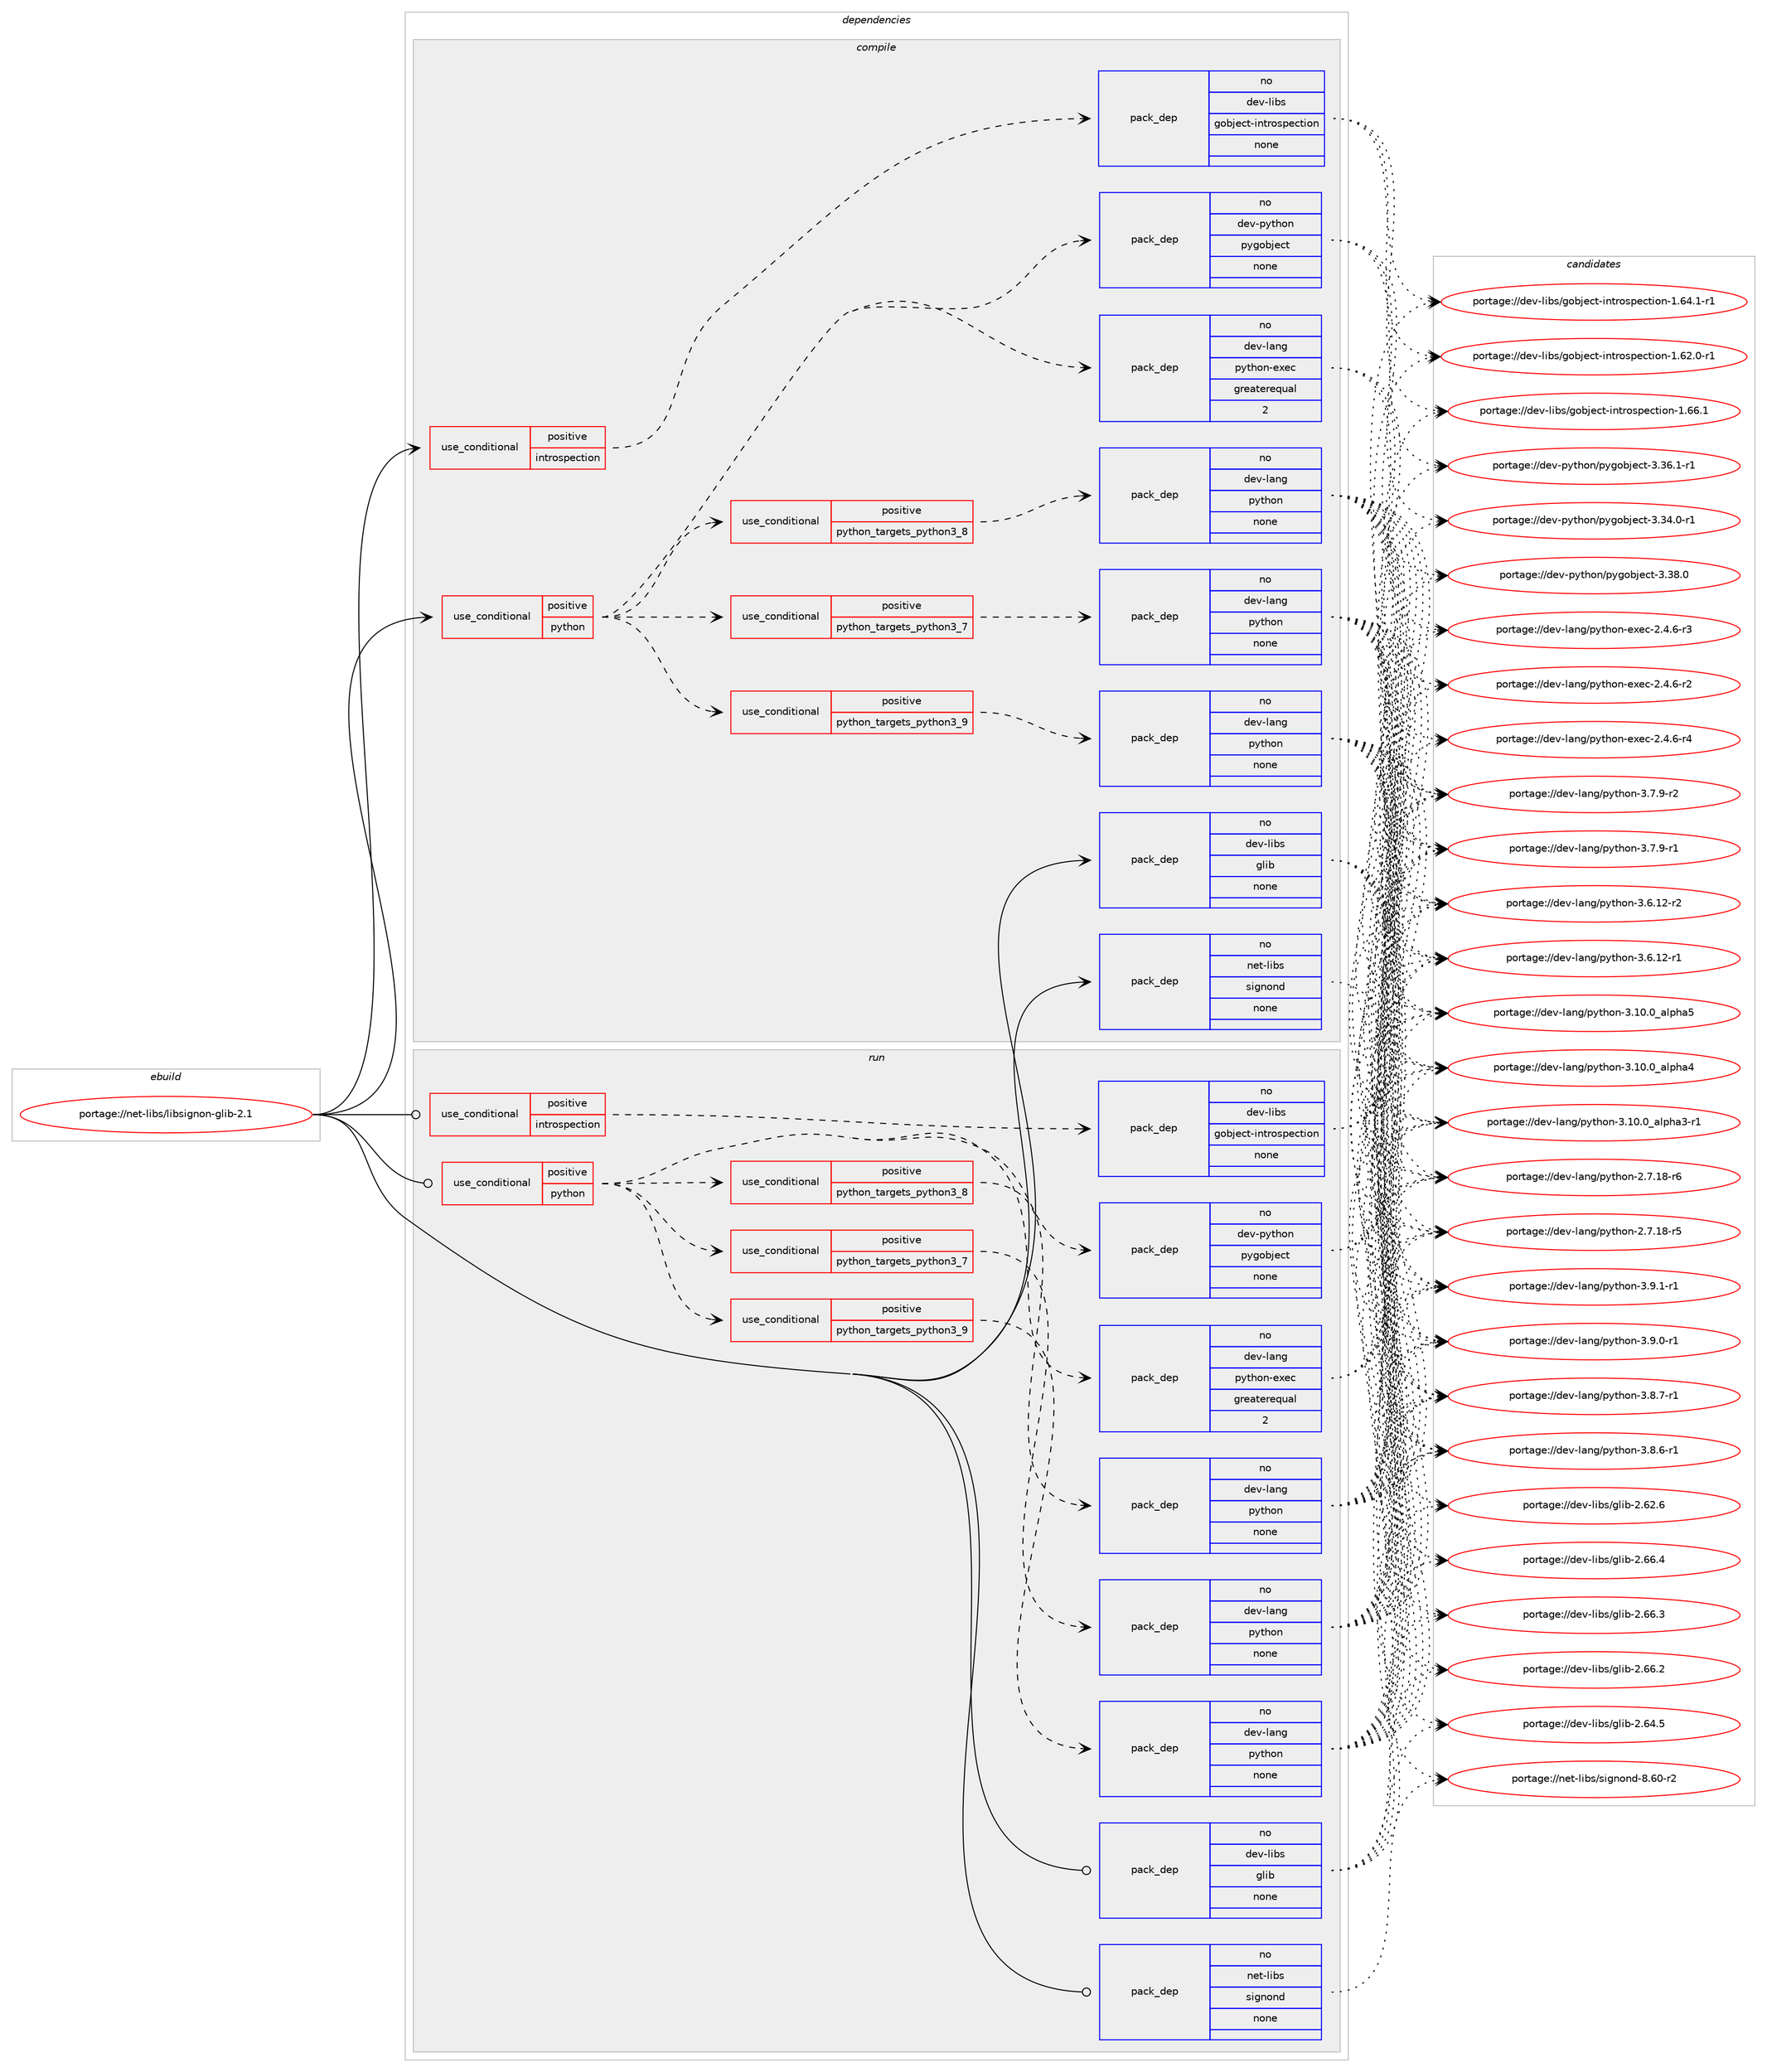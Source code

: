 digraph prolog {

# *************
# Graph options
# *************

newrank=true;
concentrate=true;
compound=true;
graph [rankdir=LR,fontname=Helvetica,fontsize=10,ranksep=1.5];#, ranksep=2.5, nodesep=0.2];
edge  [arrowhead=vee];
node  [fontname=Helvetica,fontsize=10];

# **********
# The ebuild
# **********

subgraph cluster_leftcol {
color=gray;
rank=same;
label=<<i>ebuild</i>>;
id [label="portage://net-libs/libsignon-glib-2.1", color=red, width=4, href="../net-libs/libsignon-glib-2.1.svg"];
}

# ****************
# The dependencies
# ****************

subgraph cluster_midcol {
color=gray;
label=<<i>dependencies</i>>;
subgraph cluster_compile {
fillcolor="#eeeeee";
style=filled;
label=<<i>compile</i>>;
subgraph cond8266 {
dependency27084 [label=<<TABLE BORDER="0" CELLBORDER="1" CELLSPACING="0" CELLPADDING="4"><TR><TD ROWSPAN="3" CELLPADDING="10">use_conditional</TD></TR><TR><TD>positive</TD></TR><TR><TD>introspection</TD></TR></TABLE>>, shape=none, color=red];
subgraph pack18587 {
dependency27085 [label=<<TABLE BORDER="0" CELLBORDER="1" CELLSPACING="0" CELLPADDING="4" WIDTH="220"><TR><TD ROWSPAN="6" CELLPADDING="30">pack_dep</TD></TR><TR><TD WIDTH="110">no</TD></TR><TR><TD>dev-libs</TD></TR><TR><TD>gobject-introspection</TD></TR><TR><TD>none</TD></TR><TR><TD></TD></TR></TABLE>>, shape=none, color=blue];
}
dependency27084:e -> dependency27085:w [weight=20,style="dashed",arrowhead="vee"];
}
id:e -> dependency27084:w [weight=20,style="solid",arrowhead="vee"];
subgraph cond8267 {
dependency27086 [label=<<TABLE BORDER="0" CELLBORDER="1" CELLSPACING="0" CELLPADDING="4"><TR><TD ROWSPAN="3" CELLPADDING="10">use_conditional</TD></TR><TR><TD>positive</TD></TR><TR><TD>python</TD></TR></TABLE>>, shape=none, color=red];
subgraph cond8268 {
dependency27087 [label=<<TABLE BORDER="0" CELLBORDER="1" CELLSPACING="0" CELLPADDING="4"><TR><TD ROWSPAN="3" CELLPADDING="10">use_conditional</TD></TR><TR><TD>positive</TD></TR><TR><TD>python_targets_python3_7</TD></TR></TABLE>>, shape=none, color=red];
subgraph pack18588 {
dependency27088 [label=<<TABLE BORDER="0" CELLBORDER="1" CELLSPACING="0" CELLPADDING="4" WIDTH="220"><TR><TD ROWSPAN="6" CELLPADDING="30">pack_dep</TD></TR><TR><TD WIDTH="110">no</TD></TR><TR><TD>dev-lang</TD></TR><TR><TD>python</TD></TR><TR><TD>none</TD></TR><TR><TD></TD></TR></TABLE>>, shape=none, color=blue];
}
dependency27087:e -> dependency27088:w [weight=20,style="dashed",arrowhead="vee"];
}
dependency27086:e -> dependency27087:w [weight=20,style="dashed",arrowhead="vee"];
subgraph cond8269 {
dependency27089 [label=<<TABLE BORDER="0" CELLBORDER="1" CELLSPACING="0" CELLPADDING="4"><TR><TD ROWSPAN="3" CELLPADDING="10">use_conditional</TD></TR><TR><TD>positive</TD></TR><TR><TD>python_targets_python3_8</TD></TR></TABLE>>, shape=none, color=red];
subgraph pack18589 {
dependency27090 [label=<<TABLE BORDER="0" CELLBORDER="1" CELLSPACING="0" CELLPADDING="4" WIDTH="220"><TR><TD ROWSPAN="6" CELLPADDING="30">pack_dep</TD></TR><TR><TD WIDTH="110">no</TD></TR><TR><TD>dev-lang</TD></TR><TR><TD>python</TD></TR><TR><TD>none</TD></TR><TR><TD></TD></TR></TABLE>>, shape=none, color=blue];
}
dependency27089:e -> dependency27090:w [weight=20,style="dashed",arrowhead="vee"];
}
dependency27086:e -> dependency27089:w [weight=20,style="dashed",arrowhead="vee"];
subgraph cond8270 {
dependency27091 [label=<<TABLE BORDER="0" CELLBORDER="1" CELLSPACING="0" CELLPADDING="4"><TR><TD ROWSPAN="3" CELLPADDING="10">use_conditional</TD></TR><TR><TD>positive</TD></TR><TR><TD>python_targets_python3_9</TD></TR></TABLE>>, shape=none, color=red];
subgraph pack18590 {
dependency27092 [label=<<TABLE BORDER="0" CELLBORDER="1" CELLSPACING="0" CELLPADDING="4" WIDTH="220"><TR><TD ROWSPAN="6" CELLPADDING="30">pack_dep</TD></TR><TR><TD WIDTH="110">no</TD></TR><TR><TD>dev-lang</TD></TR><TR><TD>python</TD></TR><TR><TD>none</TD></TR><TR><TD></TD></TR></TABLE>>, shape=none, color=blue];
}
dependency27091:e -> dependency27092:w [weight=20,style="dashed",arrowhead="vee"];
}
dependency27086:e -> dependency27091:w [weight=20,style="dashed",arrowhead="vee"];
subgraph pack18591 {
dependency27093 [label=<<TABLE BORDER="0" CELLBORDER="1" CELLSPACING="0" CELLPADDING="4" WIDTH="220"><TR><TD ROWSPAN="6" CELLPADDING="30">pack_dep</TD></TR><TR><TD WIDTH="110">no</TD></TR><TR><TD>dev-lang</TD></TR><TR><TD>python-exec</TD></TR><TR><TD>greaterequal</TD></TR><TR><TD>2</TD></TR></TABLE>>, shape=none, color=blue];
}
dependency27086:e -> dependency27093:w [weight=20,style="dashed",arrowhead="vee"];
subgraph pack18592 {
dependency27094 [label=<<TABLE BORDER="0" CELLBORDER="1" CELLSPACING="0" CELLPADDING="4" WIDTH="220"><TR><TD ROWSPAN="6" CELLPADDING="30">pack_dep</TD></TR><TR><TD WIDTH="110">no</TD></TR><TR><TD>dev-python</TD></TR><TR><TD>pygobject</TD></TR><TR><TD>none</TD></TR><TR><TD></TD></TR></TABLE>>, shape=none, color=blue];
}
dependency27086:e -> dependency27094:w [weight=20,style="dashed",arrowhead="vee"];
}
id:e -> dependency27086:w [weight=20,style="solid",arrowhead="vee"];
subgraph pack18593 {
dependency27095 [label=<<TABLE BORDER="0" CELLBORDER="1" CELLSPACING="0" CELLPADDING="4" WIDTH="220"><TR><TD ROWSPAN="6" CELLPADDING="30">pack_dep</TD></TR><TR><TD WIDTH="110">no</TD></TR><TR><TD>dev-libs</TD></TR><TR><TD>glib</TD></TR><TR><TD>none</TD></TR><TR><TD></TD></TR></TABLE>>, shape=none, color=blue];
}
id:e -> dependency27095:w [weight=20,style="solid",arrowhead="vee"];
subgraph pack18594 {
dependency27096 [label=<<TABLE BORDER="0" CELLBORDER="1" CELLSPACING="0" CELLPADDING="4" WIDTH="220"><TR><TD ROWSPAN="6" CELLPADDING="30">pack_dep</TD></TR><TR><TD WIDTH="110">no</TD></TR><TR><TD>net-libs</TD></TR><TR><TD>signond</TD></TR><TR><TD>none</TD></TR><TR><TD></TD></TR></TABLE>>, shape=none, color=blue];
}
id:e -> dependency27096:w [weight=20,style="solid",arrowhead="vee"];
}
subgraph cluster_compileandrun {
fillcolor="#eeeeee";
style=filled;
label=<<i>compile and run</i>>;
}
subgraph cluster_run {
fillcolor="#eeeeee";
style=filled;
label=<<i>run</i>>;
subgraph cond8271 {
dependency27097 [label=<<TABLE BORDER="0" CELLBORDER="1" CELLSPACING="0" CELLPADDING="4"><TR><TD ROWSPAN="3" CELLPADDING="10">use_conditional</TD></TR><TR><TD>positive</TD></TR><TR><TD>introspection</TD></TR></TABLE>>, shape=none, color=red];
subgraph pack18595 {
dependency27098 [label=<<TABLE BORDER="0" CELLBORDER="1" CELLSPACING="0" CELLPADDING="4" WIDTH="220"><TR><TD ROWSPAN="6" CELLPADDING="30">pack_dep</TD></TR><TR><TD WIDTH="110">no</TD></TR><TR><TD>dev-libs</TD></TR><TR><TD>gobject-introspection</TD></TR><TR><TD>none</TD></TR><TR><TD></TD></TR></TABLE>>, shape=none, color=blue];
}
dependency27097:e -> dependency27098:w [weight=20,style="dashed",arrowhead="vee"];
}
id:e -> dependency27097:w [weight=20,style="solid",arrowhead="odot"];
subgraph cond8272 {
dependency27099 [label=<<TABLE BORDER="0" CELLBORDER="1" CELLSPACING="0" CELLPADDING="4"><TR><TD ROWSPAN="3" CELLPADDING="10">use_conditional</TD></TR><TR><TD>positive</TD></TR><TR><TD>python</TD></TR></TABLE>>, shape=none, color=red];
subgraph cond8273 {
dependency27100 [label=<<TABLE BORDER="0" CELLBORDER="1" CELLSPACING="0" CELLPADDING="4"><TR><TD ROWSPAN="3" CELLPADDING="10">use_conditional</TD></TR><TR><TD>positive</TD></TR><TR><TD>python_targets_python3_7</TD></TR></TABLE>>, shape=none, color=red];
subgraph pack18596 {
dependency27101 [label=<<TABLE BORDER="0" CELLBORDER="1" CELLSPACING="0" CELLPADDING="4" WIDTH="220"><TR><TD ROWSPAN="6" CELLPADDING="30">pack_dep</TD></TR><TR><TD WIDTH="110">no</TD></TR><TR><TD>dev-lang</TD></TR><TR><TD>python</TD></TR><TR><TD>none</TD></TR><TR><TD></TD></TR></TABLE>>, shape=none, color=blue];
}
dependency27100:e -> dependency27101:w [weight=20,style="dashed",arrowhead="vee"];
}
dependency27099:e -> dependency27100:w [weight=20,style="dashed",arrowhead="vee"];
subgraph cond8274 {
dependency27102 [label=<<TABLE BORDER="0" CELLBORDER="1" CELLSPACING="0" CELLPADDING="4"><TR><TD ROWSPAN="3" CELLPADDING="10">use_conditional</TD></TR><TR><TD>positive</TD></TR><TR><TD>python_targets_python3_8</TD></TR></TABLE>>, shape=none, color=red];
subgraph pack18597 {
dependency27103 [label=<<TABLE BORDER="0" CELLBORDER="1" CELLSPACING="0" CELLPADDING="4" WIDTH="220"><TR><TD ROWSPAN="6" CELLPADDING="30">pack_dep</TD></TR><TR><TD WIDTH="110">no</TD></TR><TR><TD>dev-lang</TD></TR><TR><TD>python</TD></TR><TR><TD>none</TD></TR><TR><TD></TD></TR></TABLE>>, shape=none, color=blue];
}
dependency27102:e -> dependency27103:w [weight=20,style="dashed",arrowhead="vee"];
}
dependency27099:e -> dependency27102:w [weight=20,style="dashed",arrowhead="vee"];
subgraph cond8275 {
dependency27104 [label=<<TABLE BORDER="0" CELLBORDER="1" CELLSPACING="0" CELLPADDING="4"><TR><TD ROWSPAN="3" CELLPADDING="10">use_conditional</TD></TR><TR><TD>positive</TD></TR><TR><TD>python_targets_python3_9</TD></TR></TABLE>>, shape=none, color=red];
subgraph pack18598 {
dependency27105 [label=<<TABLE BORDER="0" CELLBORDER="1" CELLSPACING="0" CELLPADDING="4" WIDTH="220"><TR><TD ROWSPAN="6" CELLPADDING="30">pack_dep</TD></TR><TR><TD WIDTH="110">no</TD></TR><TR><TD>dev-lang</TD></TR><TR><TD>python</TD></TR><TR><TD>none</TD></TR><TR><TD></TD></TR></TABLE>>, shape=none, color=blue];
}
dependency27104:e -> dependency27105:w [weight=20,style="dashed",arrowhead="vee"];
}
dependency27099:e -> dependency27104:w [weight=20,style="dashed",arrowhead="vee"];
subgraph pack18599 {
dependency27106 [label=<<TABLE BORDER="0" CELLBORDER="1" CELLSPACING="0" CELLPADDING="4" WIDTH="220"><TR><TD ROWSPAN="6" CELLPADDING="30">pack_dep</TD></TR><TR><TD WIDTH="110">no</TD></TR><TR><TD>dev-lang</TD></TR><TR><TD>python-exec</TD></TR><TR><TD>greaterequal</TD></TR><TR><TD>2</TD></TR></TABLE>>, shape=none, color=blue];
}
dependency27099:e -> dependency27106:w [weight=20,style="dashed",arrowhead="vee"];
subgraph pack18600 {
dependency27107 [label=<<TABLE BORDER="0" CELLBORDER="1" CELLSPACING="0" CELLPADDING="4" WIDTH="220"><TR><TD ROWSPAN="6" CELLPADDING="30">pack_dep</TD></TR><TR><TD WIDTH="110">no</TD></TR><TR><TD>dev-python</TD></TR><TR><TD>pygobject</TD></TR><TR><TD>none</TD></TR><TR><TD></TD></TR></TABLE>>, shape=none, color=blue];
}
dependency27099:e -> dependency27107:w [weight=20,style="dashed",arrowhead="vee"];
}
id:e -> dependency27099:w [weight=20,style="solid",arrowhead="odot"];
subgraph pack18601 {
dependency27108 [label=<<TABLE BORDER="0" CELLBORDER="1" CELLSPACING="0" CELLPADDING="4" WIDTH="220"><TR><TD ROWSPAN="6" CELLPADDING="30">pack_dep</TD></TR><TR><TD WIDTH="110">no</TD></TR><TR><TD>dev-libs</TD></TR><TR><TD>glib</TD></TR><TR><TD>none</TD></TR><TR><TD></TD></TR></TABLE>>, shape=none, color=blue];
}
id:e -> dependency27108:w [weight=20,style="solid",arrowhead="odot"];
subgraph pack18602 {
dependency27109 [label=<<TABLE BORDER="0" CELLBORDER="1" CELLSPACING="0" CELLPADDING="4" WIDTH="220"><TR><TD ROWSPAN="6" CELLPADDING="30">pack_dep</TD></TR><TR><TD WIDTH="110">no</TD></TR><TR><TD>net-libs</TD></TR><TR><TD>signond</TD></TR><TR><TD>none</TD></TR><TR><TD></TD></TR></TABLE>>, shape=none, color=blue];
}
id:e -> dependency27109:w [weight=20,style="solid",arrowhead="odot"];
}
}

# **************
# The candidates
# **************

subgraph cluster_choices {
rank=same;
color=gray;
label=<<i>candidates</i>>;

subgraph choice18587 {
color=black;
nodesep=1;
choice1001011184510810598115471031119810610199116451051101161141111151121019911610511111045494654544649 [label="portage://dev-libs/gobject-introspection-1.66.1", color=red, width=4,href="../dev-libs/gobject-introspection-1.66.1.svg"];
choice10010111845108105981154710311198106101991164510511011611411111511210199116105111110454946545246494511449 [label="portage://dev-libs/gobject-introspection-1.64.1-r1", color=red, width=4,href="../dev-libs/gobject-introspection-1.64.1-r1.svg"];
choice10010111845108105981154710311198106101991164510511011611411111511210199116105111110454946545046484511449 [label="portage://dev-libs/gobject-introspection-1.62.0-r1", color=red, width=4,href="../dev-libs/gobject-introspection-1.62.0-r1.svg"];
dependency27085:e -> choice1001011184510810598115471031119810610199116451051101161141111151121019911610511111045494654544649:w [style=dotted,weight="100"];
dependency27085:e -> choice10010111845108105981154710311198106101991164510511011611411111511210199116105111110454946545246494511449:w [style=dotted,weight="100"];
dependency27085:e -> choice10010111845108105981154710311198106101991164510511011611411111511210199116105111110454946545046484511449:w [style=dotted,weight="100"];
}
subgraph choice18588 {
color=black;
nodesep=1;
choice1001011184510897110103471121211161041111104551465746494511449 [label="portage://dev-lang/python-3.9.1-r1", color=red, width=4,href="../dev-lang/python-3.9.1-r1.svg"];
choice1001011184510897110103471121211161041111104551465746484511449 [label="portage://dev-lang/python-3.9.0-r1", color=red, width=4,href="../dev-lang/python-3.9.0-r1.svg"];
choice1001011184510897110103471121211161041111104551465646554511449 [label="portage://dev-lang/python-3.8.7-r1", color=red, width=4,href="../dev-lang/python-3.8.7-r1.svg"];
choice1001011184510897110103471121211161041111104551465646544511449 [label="portage://dev-lang/python-3.8.6-r1", color=red, width=4,href="../dev-lang/python-3.8.6-r1.svg"];
choice1001011184510897110103471121211161041111104551465546574511450 [label="portage://dev-lang/python-3.7.9-r2", color=red, width=4,href="../dev-lang/python-3.7.9-r2.svg"];
choice1001011184510897110103471121211161041111104551465546574511449 [label="portage://dev-lang/python-3.7.9-r1", color=red, width=4,href="../dev-lang/python-3.7.9-r1.svg"];
choice100101118451089711010347112121116104111110455146544649504511450 [label="portage://dev-lang/python-3.6.12-r2", color=red, width=4,href="../dev-lang/python-3.6.12-r2.svg"];
choice100101118451089711010347112121116104111110455146544649504511449 [label="portage://dev-lang/python-3.6.12-r1", color=red, width=4,href="../dev-lang/python-3.6.12-r1.svg"];
choice1001011184510897110103471121211161041111104551464948464895971081121049753 [label="portage://dev-lang/python-3.10.0_alpha5", color=red, width=4,href="../dev-lang/python-3.10.0_alpha5.svg"];
choice1001011184510897110103471121211161041111104551464948464895971081121049752 [label="portage://dev-lang/python-3.10.0_alpha4", color=red, width=4,href="../dev-lang/python-3.10.0_alpha4.svg"];
choice10010111845108971101034711212111610411111045514649484648959710811210497514511449 [label="portage://dev-lang/python-3.10.0_alpha3-r1", color=red, width=4,href="../dev-lang/python-3.10.0_alpha3-r1.svg"];
choice100101118451089711010347112121116104111110455046554649564511454 [label="portage://dev-lang/python-2.7.18-r6", color=red, width=4,href="../dev-lang/python-2.7.18-r6.svg"];
choice100101118451089711010347112121116104111110455046554649564511453 [label="portage://dev-lang/python-2.7.18-r5", color=red, width=4,href="../dev-lang/python-2.7.18-r5.svg"];
dependency27088:e -> choice1001011184510897110103471121211161041111104551465746494511449:w [style=dotted,weight="100"];
dependency27088:e -> choice1001011184510897110103471121211161041111104551465746484511449:w [style=dotted,weight="100"];
dependency27088:e -> choice1001011184510897110103471121211161041111104551465646554511449:w [style=dotted,weight="100"];
dependency27088:e -> choice1001011184510897110103471121211161041111104551465646544511449:w [style=dotted,weight="100"];
dependency27088:e -> choice1001011184510897110103471121211161041111104551465546574511450:w [style=dotted,weight="100"];
dependency27088:e -> choice1001011184510897110103471121211161041111104551465546574511449:w [style=dotted,weight="100"];
dependency27088:e -> choice100101118451089711010347112121116104111110455146544649504511450:w [style=dotted,weight="100"];
dependency27088:e -> choice100101118451089711010347112121116104111110455146544649504511449:w [style=dotted,weight="100"];
dependency27088:e -> choice1001011184510897110103471121211161041111104551464948464895971081121049753:w [style=dotted,weight="100"];
dependency27088:e -> choice1001011184510897110103471121211161041111104551464948464895971081121049752:w [style=dotted,weight="100"];
dependency27088:e -> choice10010111845108971101034711212111610411111045514649484648959710811210497514511449:w [style=dotted,weight="100"];
dependency27088:e -> choice100101118451089711010347112121116104111110455046554649564511454:w [style=dotted,weight="100"];
dependency27088:e -> choice100101118451089711010347112121116104111110455046554649564511453:w [style=dotted,weight="100"];
}
subgraph choice18589 {
color=black;
nodesep=1;
choice1001011184510897110103471121211161041111104551465746494511449 [label="portage://dev-lang/python-3.9.1-r1", color=red, width=4,href="../dev-lang/python-3.9.1-r1.svg"];
choice1001011184510897110103471121211161041111104551465746484511449 [label="portage://dev-lang/python-3.9.0-r1", color=red, width=4,href="../dev-lang/python-3.9.0-r1.svg"];
choice1001011184510897110103471121211161041111104551465646554511449 [label="portage://dev-lang/python-3.8.7-r1", color=red, width=4,href="../dev-lang/python-3.8.7-r1.svg"];
choice1001011184510897110103471121211161041111104551465646544511449 [label="portage://dev-lang/python-3.8.6-r1", color=red, width=4,href="../dev-lang/python-3.8.6-r1.svg"];
choice1001011184510897110103471121211161041111104551465546574511450 [label="portage://dev-lang/python-3.7.9-r2", color=red, width=4,href="../dev-lang/python-3.7.9-r2.svg"];
choice1001011184510897110103471121211161041111104551465546574511449 [label="portage://dev-lang/python-3.7.9-r1", color=red, width=4,href="../dev-lang/python-3.7.9-r1.svg"];
choice100101118451089711010347112121116104111110455146544649504511450 [label="portage://dev-lang/python-3.6.12-r2", color=red, width=4,href="../dev-lang/python-3.6.12-r2.svg"];
choice100101118451089711010347112121116104111110455146544649504511449 [label="portage://dev-lang/python-3.6.12-r1", color=red, width=4,href="../dev-lang/python-3.6.12-r1.svg"];
choice1001011184510897110103471121211161041111104551464948464895971081121049753 [label="portage://dev-lang/python-3.10.0_alpha5", color=red, width=4,href="../dev-lang/python-3.10.0_alpha5.svg"];
choice1001011184510897110103471121211161041111104551464948464895971081121049752 [label="portage://dev-lang/python-3.10.0_alpha4", color=red, width=4,href="../dev-lang/python-3.10.0_alpha4.svg"];
choice10010111845108971101034711212111610411111045514649484648959710811210497514511449 [label="portage://dev-lang/python-3.10.0_alpha3-r1", color=red, width=4,href="../dev-lang/python-3.10.0_alpha3-r1.svg"];
choice100101118451089711010347112121116104111110455046554649564511454 [label="portage://dev-lang/python-2.7.18-r6", color=red, width=4,href="../dev-lang/python-2.7.18-r6.svg"];
choice100101118451089711010347112121116104111110455046554649564511453 [label="portage://dev-lang/python-2.7.18-r5", color=red, width=4,href="../dev-lang/python-2.7.18-r5.svg"];
dependency27090:e -> choice1001011184510897110103471121211161041111104551465746494511449:w [style=dotted,weight="100"];
dependency27090:e -> choice1001011184510897110103471121211161041111104551465746484511449:w [style=dotted,weight="100"];
dependency27090:e -> choice1001011184510897110103471121211161041111104551465646554511449:w [style=dotted,weight="100"];
dependency27090:e -> choice1001011184510897110103471121211161041111104551465646544511449:w [style=dotted,weight="100"];
dependency27090:e -> choice1001011184510897110103471121211161041111104551465546574511450:w [style=dotted,weight="100"];
dependency27090:e -> choice1001011184510897110103471121211161041111104551465546574511449:w [style=dotted,weight="100"];
dependency27090:e -> choice100101118451089711010347112121116104111110455146544649504511450:w [style=dotted,weight="100"];
dependency27090:e -> choice100101118451089711010347112121116104111110455146544649504511449:w [style=dotted,weight="100"];
dependency27090:e -> choice1001011184510897110103471121211161041111104551464948464895971081121049753:w [style=dotted,weight="100"];
dependency27090:e -> choice1001011184510897110103471121211161041111104551464948464895971081121049752:w [style=dotted,weight="100"];
dependency27090:e -> choice10010111845108971101034711212111610411111045514649484648959710811210497514511449:w [style=dotted,weight="100"];
dependency27090:e -> choice100101118451089711010347112121116104111110455046554649564511454:w [style=dotted,weight="100"];
dependency27090:e -> choice100101118451089711010347112121116104111110455046554649564511453:w [style=dotted,weight="100"];
}
subgraph choice18590 {
color=black;
nodesep=1;
choice1001011184510897110103471121211161041111104551465746494511449 [label="portage://dev-lang/python-3.9.1-r1", color=red, width=4,href="../dev-lang/python-3.9.1-r1.svg"];
choice1001011184510897110103471121211161041111104551465746484511449 [label="portage://dev-lang/python-3.9.0-r1", color=red, width=4,href="../dev-lang/python-3.9.0-r1.svg"];
choice1001011184510897110103471121211161041111104551465646554511449 [label="portage://dev-lang/python-3.8.7-r1", color=red, width=4,href="../dev-lang/python-3.8.7-r1.svg"];
choice1001011184510897110103471121211161041111104551465646544511449 [label="portage://dev-lang/python-3.8.6-r1", color=red, width=4,href="../dev-lang/python-3.8.6-r1.svg"];
choice1001011184510897110103471121211161041111104551465546574511450 [label="portage://dev-lang/python-3.7.9-r2", color=red, width=4,href="../dev-lang/python-3.7.9-r2.svg"];
choice1001011184510897110103471121211161041111104551465546574511449 [label="portage://dev-lang/python-3.7.9-r1", color=red, width=4,href="../dev-lang/python-3.7.9-r1.svg"];
choice100101118451089711010347112121116104111110455146544649504511450 [label="portage://dev-lang/python-3.6.12-r2", color=red, width=4,href="../dev-lang/python-3.6.12-r2.svg"];
choice100101118451089711010347112121116104111110455146544649504511449 [label="portage://dev-lang/python-3.6.12-r1", color=red, width=4,href="../dev-lang/python-3.6.12-r1.svg"];
choice1001011184510897110103471121211161041111104551464948464895971081121049753 [label="portage://dev-lang/python-3.10.0_alpha5", color=red, width=4,href="../dev-lang/python-3.10.0_alpha5.svg"];
choice1001011184510897110103471121211161041111104551464948464895971081121049752 [label="portage://dev-lang/python-3.10.0_alpha4", color=red, width=4,href="../dev-lang/python-3.10.0_alpha4.svg"];
choice10010111845108971101034711212111610411111045514649484648959710811210497514511449 [label="portage://dev-lang/python-3.10.0_alpha3-r1", color=red, width=4,href="../dev-lang/python-3.10.0_alpha3-r1.svg"];
choice100101118451089711010347112121116104111110455046554649564511454 [label="portage://dev-lang/python-2.7.18-r6", color=red, width=4,href="../dev-lang/python-2.7.18-r6.svg"];
choice100101118451089711010347112121116104111110455046554649564511453 [label="portage://dev-lang/python-2.7.18-r5", color=red, width=4,href="../dev-lang/python-2.7.18-r5.svg"];
dependency27092:e -> choice1001011184510897110103471121211161041111104551465746494511449:w [style=dotted,weight="100"];
dependency27092:e -> choice1001011184510897110103471121211161041111104551465746484511449:w [style=dotted,weight="100"];
dependency27092:e -> choice1001011184510897110103471121211161041111104551465646554511449:w [style=dotted,weight="100"];
dependency27092:e -> choice1001011184510897110103471121211161041111104551465646544511449:w [style=dotted,weight="100"];
dependency27092:e -> choice1001011184510897110103471121211161041111104551465546574511450:w [style=dotted,weight="100"];
dependency27092:e -> choice1001011184510897110103471121211161041111104551465546574511449:w [style=dotted,weight="100"];
dependency27092:e -> choice100101118451089711010347112121116104111110455146544649504511450:w [style=dotted,weight="100"];
dependency27092:e -> choice100101118451089711010347112121116104111110455146544649504511449:w [style=dotted,weight="100"];
dependency27092:e -> choice1001011184510897110103471121211161041111104551464948464895971081121049753:w [style=dotted,weight="100"];
dependency27092:e -> choice1001011184510897110103471121211161041111104551464948464895971081121049752:w [style=dotted,weight="100"];
dependency27092:e -> choice10010111845108971101034711212111610411111045514649484648959710811210497514511449:w [style=dotted,weight="100"];
dependency27092:e -> choice100101118451089711010347112121116104111110455046554649564511454:w [style=dotted,weight="100"];
dependency27092:e -> choice100101118451089711010347112121116104111110455046554649564511453:w [style=dotted,weight="100"];
}
subgraph choice18591 {
color=black;
nodesep=1;
choice10010111845108971101034711212111610411111045101120101994550465246544511452 [label="portage://dev-lang/python-exec-2.4.6-r4", color=red, width=4,href="../dev-lang/python-exec-2.4.6-r4.svg"];
choice10010111845108971101034711212111610411111045101120101994550465246544511451 [label="portage://dev-lang/python-exec-2.4.6-r3", color=red, width=4,href="../dev-lang/python-exec-2.4.6-r3.svg"];
choice10010111845108971101034711212111610411111045101120101994550465246544511450 [label="portage://dev-lang/python-exec-2.4.6-r2", color=red, width=4,href="../dev-lang/python-exec-2.4.6-r2.svg"];
dependency27093:e -> choice10010111845108971101034711212111610411111045101120101994550465246544511452:w [style=dotted,weight="100"];
dependency27093:e -> choice10010111845108971101034711212111610411111045101120101994550465246544511451:w [style=dotted,weight="100"];
dependency27093:e -> choice10010111845108971101034711212111610411111045101120101994550465246544511450:w [style=dotted,weight="100"];
}
subgraph choice18592 {
color=black;
nodesep=1;
choice1001011184511212111610411111047112121103111981061019911645514651564648 [label="portage://dev-python/pygobject-3.38.0", color=red, width=4,href="../dev-python/pygobject-3.38.0.svg"];
choice10010111845112121116104111110471121211031119810610199116455146515446494511449 [label="portage://dev-python/pygobject-3.36.1-r1", color=red, width=4,href="../dev-python/pygobject-3.36.1-r1.svg"];
choice10010111845112121116104111110471121211031119810610199116455146515246484511449 [label="portage://dev-python/pygobject-3.34.0-r1", color=red, width=4,href="../dev-python/pygobject-3.34.0-r1.svg"];
dependency27094:e -> choice1001011184511212111610411111047112121103111981061019911645514651564648:w [style=dotted,weight="100"];
dependency27094:e -> choice10010111845112121116104111110471121211031119810610199116455146515446494511449:w [style=dotted,weight="100"];
dependency27094:e -> choice10010111845112121116104111110471121211031119810610199116455146515246484511449:w [style=dotted,weight="100"];
}
subgraph choice18593 {
color=black;
nodesep=1;
choice1001011184510810598115471031081059845504654544652 [label="portage://dev-libs/glib-2.66.4", color=red, width=4,href="../dev-libs/glib-2.66.4.svg"];
choice1001011184510810598115471031081059845504654544651 [label="portage://dev-libs/glib-2.66.3", color=red, width=4,href="../dev-libs/glib-2.66.3.svg"];
choice1001011184510810598115471031081059845504654544650 [label="portage://dev-libs/glib-2.66.2", color=red, width=4,href="../dev-libs/glib-2.66.2.svg"];
choice1001011184510810598115471031081059845504654524653 [label="portage://dev-libs/glib-2.64.5", color=red, width=4,href="../dev-libs/glib-2.64.5.svg"];
choice1001011184510810598115471031081059845504654504654 [label="portage://dev-libs/glib-2.62.6", color=red, width=4,href="../dev-libs/glib-2.62.6.svg"];
dependency27095:e -> choice1001011184510810598115471031081059845504654544652:w [style=dotted,weight="100"];
dependency27095:e -> choice1001011184510810598115471031081059845504654544651:w [style=dotted,weight="100"];
dependency27095:e -> choice1001011184510810598115471031081059845504654544650:w [style=dotted,weight="100"];
dependency27095:e -> choice1001011184510810598115471031081059845504654524653:w [style=dotted,weight="100"];
dependency27095:e -> choice1001011184510810598115471031081059845504654504654:w [style=dotted,weight="100"];
}
subgraph choice18594 {
color=black;
nodesep=1;
choice11010111645108105981154711510510311011111010045564654484511450 [label="portage://net-libs/signond-8.60-r2", color=red, width=4,href="../net-libs/signond-8.60-r2.svg"];
dependency27096:e -> choice11010111645108105981154711510510311011111010045564654484511450:w [style=dotted,weight="100"];
}
subgraph choice18595 {
color=black;
nodesep=1;
choice1001011184510810598115471031119810610199116451051101161141111151121019911610511111045494654544649 [label="portage://dev-libs/gobject-introspection-1.66.1", color=red, width=4,href="../dev-libs/gobject-introspection-1.66.1.svg"];
choice10010111845108105981154710311198106101991164510511011611411111511210199116105111110454946545246494511449 [label="portage://dev-libs/gobject-introspection-1.64.1-r1", color=red, width=4,href="../dev-libs/gobject-introspection-1.64.1-r1.svg"];
choice10010111845108105981154710311198106101991164510511011611411111511210199116105111110454946545046484511449 [label="portage://dev-libs/gobject-introspection-1.62.0-r1", color=red, width=4,href="../dev-libs/gobject-introspection-1.62.0-r1.svg"];
dependency27098:e -> choice1001011184510810598115471031119810610199116451051101161141111151121019911610511111045494654544649:w [style=dotted,weight="100"];
dependency27098:e -> choice10010111845108105981154710311198106101991164510511011611411111511210199116105111110454946545246494511449:w [style=dotted,weight="100"];
dependency27098:e -> choice10010111845108105981154710311198106101991164510511011611411111511210199116105111110454946545046484511449:w [style=dotted,weight="100"];
}
subgraph choice18596 {
color=black;
nodesep=1;
choice1001011184510897110103471121211161041111104551465746494511449 [label="portage://dev-lang/python-3.9.1-r1", color=red, width=4,href="../dev-lang/python-3.9.1-r1.svg"];
choice1001011184510897110103471121211161041111104551465746484511449 [label="portage://dev-lang/python-3.9.0-r1", color=red, width=4,href="../dev-lang/python-3.9.0-r1.svg"];
choice1001011184510897110103471121211161041111104551465646554511449 [label="portage://dev-lang/python-3.8.7-r1", color=red, width=4,href="../dev-lang/python-3.8.7-r1.svg"];
choice1001011184510897110103471121211161041111104551465646544511449 [label="portage://dev-lang/python-3.8.6-r1", color=red, width=4,href="../dev-lang/python-3.8.6-r1.svg"];
choice1001011184510897110103471121211161041111104551465546574511450 [label="portage://dev-lang/python-3.7.9-r2", color=red, width=4,href="../dev-lang/python-3.7.9-r2.svg"];
choice1001011184510897110103471121211161041111104551465546574511449 [label="portage://dev-lang/python-3.7.9-r1", color=red, width=4,href="../dev-lang/python-3.7.9-r1.svg"];
choice100101118451089711010347112121116104111110455146544649504511450 [label="portage://dev-lang/python-3.6.12-r2", color=red, width=4,href="../dev-lang/python-3.6.12-r2.svg"];
choice100101118451089711010347112121116104111110455146544649504511449 [label="portage://dev-lang/python-3.6.12-r1", color=red, width=4,href="../dev-lang/python-3.6.12-r1.svg"];
choice1001011184510897110103471121211161041111104551464948464895971081121049753 [label="portage://dev-lang/python-3.10.0_alpha5", color=red, width=4,href="../dev-lang/python-3.10.0_alpha5.svg"];
choice1001011184510897110103471121211161041111104551464948464895971081121049752 [label="portage://dev-lang/python-3.10.0_alpha4", color=red, width=4,href="../dev-lang/python-3.10.0_alpha4.svg"];
choice10010111845108971101034711212111610411111045514649484648959710811210497514511449 [label="portage://dev-lang/python-3.10.0_alpha3-r1", color=red, width=4,href="../dev-lang/python-3.10.0_alpha3-r1.svg"];
choice100101118451089711010347112121116104111110455046554649564511454 [label="portage://dev-lang/python-2.7.18-r6", color=red, width=4,href="../dev-lang/python-2.7.18-r6.svg"];
choice100101118451089711010347112121116104111110455046554649564511453 [label="portage://dev-lang/python-2.7.18-r5", color=red, width=4,href="../dev-lang/python-2.7.18-r5.svg"];
dependency27101:e -> choice1001011184510897110103471121211161041111104551465746494511449:w [style=dotted,weight="100"];
dependency27101:e -> choice1001011184510897110103471121211161041111104551465746484511449:w [style=dotted,weight="100"];
dependency27101:e -> choice1001011184510897110103471121211161041111104551465646554511449:w [style=dotted,weight="100"];
dependency27101:e -> choice1001011184510897110103471121211161041111104551465646544511449:w [style=dotted,weight="100"];
dependency27101:e -> choice1001011184510897110103471121211161041111104551465546574511450:w [style=dotted,weight="100"];
dependency27101:e -> choice1001011184510897110103471121211161041111104551465546574511449:w [style=dotted,weight="100"];
dependency27101:e -> choice100101118451089711010347112121116104111110455146544649504511450:w [style=dotted,weight="100"];
dependency27101:e -> choice100101118451089711010347112121116104111110455146544649504511449:w [style=dotted,weight="100"];
dependency27101:e -> choice1001011184510897110103471121211161041111104551464948464895971081121049753:w [style=dotted,weight="100"];
dependency27101:e -> choice1001011184510897110103471121211161041111104551464948464895971081121049752:w [style=dotted,weight="100"];
dependency27101:e -> choice10010111845108971101034711212111610411111045514649484648959710811210497514511449:w [style=dotted,weight="100"];
dependency27101:e -> choice100101118451089711010347112121116104111110455046554649564511454:w [style=dotted,weight="100"];
dependency27101:e -> choice100101118451089711010347112121116104111110455046554649564511453:w [style=dotted,weight="100"];
}
subgraph choice18597 {
color=black;
nodesep=1;
choice1001011184510897110103471121211161041111104551465746494511449 [label="portage://dev-lang/python-3.9.1-r1", color=red, width=4,href="../dev-lang/python-3.9.1-r1.svg"];
choice1001011184510897110103471121211161041111104551465746484511449 [label="portage://dev-lang/python-3.9.0-r1", color=red, width=4,href="../dev-lang/python-3.9.0-r1.svg"];
choice1001011184510897110103471121211161041111104551465646554511449 [label="portage://dev-lang/python-3.8.7-r1", color=red, width=4,href="../dev-lang/python-3.8.7-r1.svg"];
choice1001011184510897110103471121211161041111104551465646544511449 [label="portage://dev-lang/python-3.8.6-r1", color=red, width=4,href="../dev-lang/python-3.8.6-r1.svg"];
choice1001011184510897110103471121211161041111104551465546574511450 [label="portage://dev-lang/python-3.7.9-r2", color=red, width=4,href="../dev-lang/python-3.7.9-r2.svg"];
choice1001011184510897110103471121211161041111104551465546574511449 [label="portage://dev-lang/python-3.7.9-r1", color=red, width=4,href="../dev-lang/python-3.7.9-r1.svg"];
choice100101118451089711010347112121116104111110455146544649504511450 [label="portage://dev-lang/python-3.6.12-r2", color=red, width=4,href="../dev-lang/python-3.6.12-r2.svg"];
choice100101118451089711010347112121116104111110455146544649504511449 [label="portage://dev-lang/python-3.6.12-r1", color=red, width=4,href="../dev-lang/python-3.6.12-r1.svg"];
choice1001011184510897110103471121211161041111104551464948464895971081121049753 [label="portage://dev-lang/python-3.10.0_alpha5", color=red, width=4,href="../dev-lang/python-3.10.0_alpha5.svg"];
choice1001011184510897110103471121211161041111104551464948464895971081121049752 [label="portage://dev-lang/python-3.10.0_alpha4", color=red, width=4,href="../dev-lang/python-3.10.0_alpha4.svg"];
choice10010111845108971101034711212111610411111045514649484648959710811210497514511449 [label="portage://dev-lang/python-3.10.0_alpha3-r1", color=red, width=4,href="../dev-lang/python-3.10.0_alpha3-r1.svg"];
choice100101118451089711010347112121116104111110455046554649564511454 [label="portage://dev-lang/python-2.7.18-r6", color=red, width=4,href="../dev-lang/python-2.7.18-r6.svg"];
choice100101118451089711010347112121116104111110455046554649564511453 [label="portage://dev-lang/python-2.7.18-r5", color=red, width=4,href="../dev-lang/python-2.7.18-r5.svg"];
dependency27103:e -> choice1001011184510897110103471121211161041111104551465746494511449:w [style=dotted,weight="100"];
dependency27103:e -> choice1001011184510897110103471121211161041111104551465746484511449:w [style=dotted,weight="100"];
dependency27103:e -> choice1001011184510897110103471121211161041111104551465646554511449:w [style=dotted,weight="100"];
dependency27103:e -> choice1001011184510897110103471121211161041111104551465646544511449:w [style=dotted,weight="100"];
dependency27103:e -> choice1001011184510897110103471121211161041111104551465546574511450:w [style=dotted,weight="100"];
dependency27103:e -> choice1001011184510897110103471121211161041111104551465546574511449:w [style=dotted,weight="100"];
dependency27103:e -> choice100101118451089711010347112121116104111110455146544649504511450:w [style=dotted,weight="100"];
dependency27103:e -> choice100101118451089711010347112121116104111110455146544649504511449:w [style=dotted,weight="100"];
dependency27103:e -> choice1001011184510897110103471121211161041111104551464948464895971081121049753:w [style=dotted,weight="100"];
dependency27103:e -> choice1001011184510897110103471121211161041111104551464948464895971081121049752:w [style=dotted,weight="100"];
dependency27103:e -> choice10010111845108971101034711212111610411111045514649484648959710811210497514511449:w [style=dotted,weight="100"];
dependency27103:e -> choice100101118451089711010347112121116104111110455046554649564511454:w [style=dotted,weight="100"];
dependency27103:e -> choice100101118451089711010347112121116104111110455046554649564511453:w [style=dotted,weight="100"];
}
subgraph choice18598 {
color=black;
nodesep=1;
choice1001011184510897110103471121211161041111104551465746494511449 [label="portage://dev-lang/python-3.9.1-r1", color=red, width=4,href="../dev-lang/python-3.9.1-r1.svg"];
choice1001011184510897110103471121211161041111104551465746484511449 [label="portage://dev-lang/python-3.9.0-r1", color=red, width=4,href="../dev-lang/python-3.9.0-r1.svg"];
choice1001011184510897110103471121211161041111104551465646554511449 [label="portage://dev-lang/python-3.8.7-r1", color=red, width=4,href="../dev-lang/python-3.8.7-r1.svg"];
choice1001011184510897110103471121211161041111104551465646544511449 [label="portage://dev-lang/python-3.8.6-r1", color=red, width=4,href="../dev-lang/python-3.8.6-r1.svg"];
choice1001011184510897110103471121211161041111104551465546574511450 [label="portage://dev-lang/python-3.7.9-r2", color=red, width=4,href="../dev-lang/python-3.7.9-r2.svg"];
choice1001011184510897110103471121211161041111104551465546574511449 [label="portage://dev-lang/python-3.7.9-r1", color=red, width=4,href="../dev-lang/python-3.7.9-r1.svg"];
choice100101118451089711010347112121116104111110455146544649504511450 [label="portage://dev-lang/python-3.6.12-r2", color=red, width=4,href="../dev-lang/python-3.6.12-r2.svg"];
choice100101118451089711010347112121116104111110455146544649504511449 [label="portage://dev-lang/python-3.6.12-r1", color=red, width=4,href="../dev-lang/python-3.6.12-r1.svg"];
choice1001011184510897110103471121211161041111104551464948464895971081121049753 [label="portage://dev-lang/python-3.10.0_alpha5", color=red, width=4,href="../dev-lang/python-3.10.0_alpha5.svg"];
choice1001011184510897110103471121211161041111104551464948464895971081121049752 [label="portage://dev-lang/python-3.10.0_alpha4", color=red, width=4,href="../dev-lang/python-3.10.0_alpha4.svg"];
choice10010111845108971101034711212111610411111045514649484648959710811210497514511449 [label="portage://dev-lang/python-3.10.0_alpha3-r1", color=red, width=4,href="../dev-lang/python-3.10.0_alpha3-r1.svg"];
choice100101118451089711010347112121116104111110455046554649564511454 [label="portage://dev-lang/python-2.7.18-r6", color=red, width=4,href="../dev-lang/python-2.7.18-r6.svg"];
choice100101118451089711010347112121116104111110455046554649564511453 [label="portage://dev-lang/python-2.7.18-r5", color=red, width=4,href="../dev-lang/python-2.7.18-r5.svg"];
dependency27105:e -> choice1001011184510897110103471121211161041111104551465746494511449:w [style=dotted,weight="100"];
dependency27105:e -> choice1001011184510897110103471121211161041111104551465746484511449:w [style=dotted,weight="100"];
dependency27105:e -> choice1001011184510897110103471121211161041111104551465646554511449:w [style=dotted,weight="100"];
dependency27105:e -> choice1001011184510897110103471121211161041111104551465646544511449:w [style=dotted,weight="100"];
dependency27105:e -> choice1001011184510897110103471121211161041111104551465546574511450:w [style=dotted,weight="100"];
dependency27105:e -> choice1001011184510897110103471121211161041111104551465546574511449:w [style=dotted,weight="100"];
dependency27105:e -> choice100101118451089711010347112121116104111110455146544649504511450:w [style=dotted,weight="100"];
dependency27105:e -> choice100101118451089711010347112121116104111110455146544649504511449:w [style=dotted,weight="100"];
dependency27105:e -> choice1001011184510897110103471121211161041111104551464948464895971081121049753:w [style=dotted,weight="100"];
dependency27105:e -> choice1001011184510897110103471121211161041111104551464948464895971081121049752:w [style=dotted,weight="100"];
dependency27105:e -> choice10010111845108971101034711212111610411111045514649484648959710811210497514511449:w [style=dotted,weight="100"];
dependency27105:e -> choice100101118451089711010347112121116104111110455046554649564511454:w [style=dotted,weight="100"];
dependency27105:e -> choice100101118451089711010347112121116104111110455046554649564511453:w [style=dotted,weight="100"];
}
subgraph choice18599 {
color=black;
nodesep=1;
choice10010111845108971101034711212111610411111045101120101994550465246544511452 [label="portage://dev-lang/python-exec-2.4.6-r4", color=red, width=4,href="../dev-lang/python-exec-2.4.6-r4.svg"];
choice10010111845108971101034711212111610411111045101120101994550465246544511451 [label="portage://dev-lang/python-exec-2.4.6-r3", color=red, width=4,href="../dev-lang/python-exec-2.4.6-r3.svg"];
choice10010111845108971101034711212111610411111045101120101994550465246544511450 [label="portage://dev-lang/python-exec-2.4.6-r2", color=red, width=4,href="../dev-lang/python-exec-2.4.6-r2.svg"];
dependency27106:e -> choice10010111845108971101034711212111610411111045101120101994550465246544511452:w [style=dotted,weight="100"];
dependency27106:e -> choice10010111845108971101034711212111610411111045101120101994550465246544511451:w [style=dotted,weight="100"];
dependency27106:e -> choice10010111845108971101034711212111610411111045101120101994550465246544511450:w [style=dotted,weight="100"];
}
subgraph choice18600 {
color=black;
nodesep=1;
choice1001011184511212111610411111047112121103111981061019911645514651564648 [label="portage://dev-python/pygobject-3.38.0", color=red, width=4,href="../dev-python/pygobject-3.38.0.svg"];
choice10010111845112121116104111110471121211031119810610199116455146515446494511449 [label="portage://dev-python/pygobject-3.36.1-r1", color=red, width=4,href="../dev-python/pygobject-3.36.1-r1.svg"];
choice10010111845112121116104111110471121211031119810610199116455146515246484511449 [label="portage://dev-python/pygobject-3.34.0-r1", color=red, width=4,href="../dev-python/pygobject-3.34.0-r1.svg"];
dependency27107:e -> choice1001011184511212111610411111047112121103111981061019911645514651564648:w [style=dotted,weight="100"];
dependency27107:e -> choice10010111845112121116104111110471121211031119810610199116455146515446494511449:w [style=dotted,weight="100"];
dependency27107:e -> choice10010111845112121116104111110471121211031119810610199116455146515246484511449:w [style=dotted,weight="100"];
}
subgraph choice18601 {
color=black;
nodesep=1;
choice1001011184510810598115471031081059845504654544652 [label="portage://dev-libs/glib-2.66.4", color=red, width=4,href="../dev-libs/glib-2.66.4.svg"];
choice1001011184510810598115471031081059845504654544651 [label="portage://dev-libs/glib-2.66.3", color=red, width=4,href="../dev-libs/glib-2.66.3.svg"];
choice1001011184510810598115471031081059845504654544650 [label="portage://dev-libs/glib-2.66.2", color=red, width=4,href="../dev-libs/glib-2.66.2.svg"];
choice1001011184510810598115471031081059845504654524653 [label="portage://dev-libs/glib-2.64.5", color=red, width=4,href="../dev-libs/glib-2.64.5.svg"];
choice1001011184510810598115471031081059845504654504654 [label="portage://dev-libs/glib-2.62.6", color=red, width=4,href="../dev-libs/glib-2.62.6.svg"];
dependency27108:e -> choice1001011184510810598115471031081059845504654544652:w [style=dotted,weight="100"];
dependency27108:e -> choice1001011184510810598115471031081059845504654544651:w [style=dotted,weight="100"];
dependency27108:e -> choice1001011184510810598115471031081059845504654544650:w [style=dotted,weight="100"];
dependency27108:e -> choice1001011184510810598115471031081059845504654524653:w [style=dotted,weight="100"];
dependency27108:e -> choice1001011184510810598115471031081059845504654504654:w [style=dotted,weight="100"];
}
subgraph choice18602 {
color=black;
nodesep=1;
choice11010111645108105981154711510510311011111010045564654484511450 [label="portage://net-libs/signond-8.60-r2", color=red, width=4,href="../net-libs/signond-8.60-r2.svg"];
dependency27109:e -> choice11010111645108105981154711510510311011111010045564654484511450:w [style=dotted,weight="100"];
}
}

}

